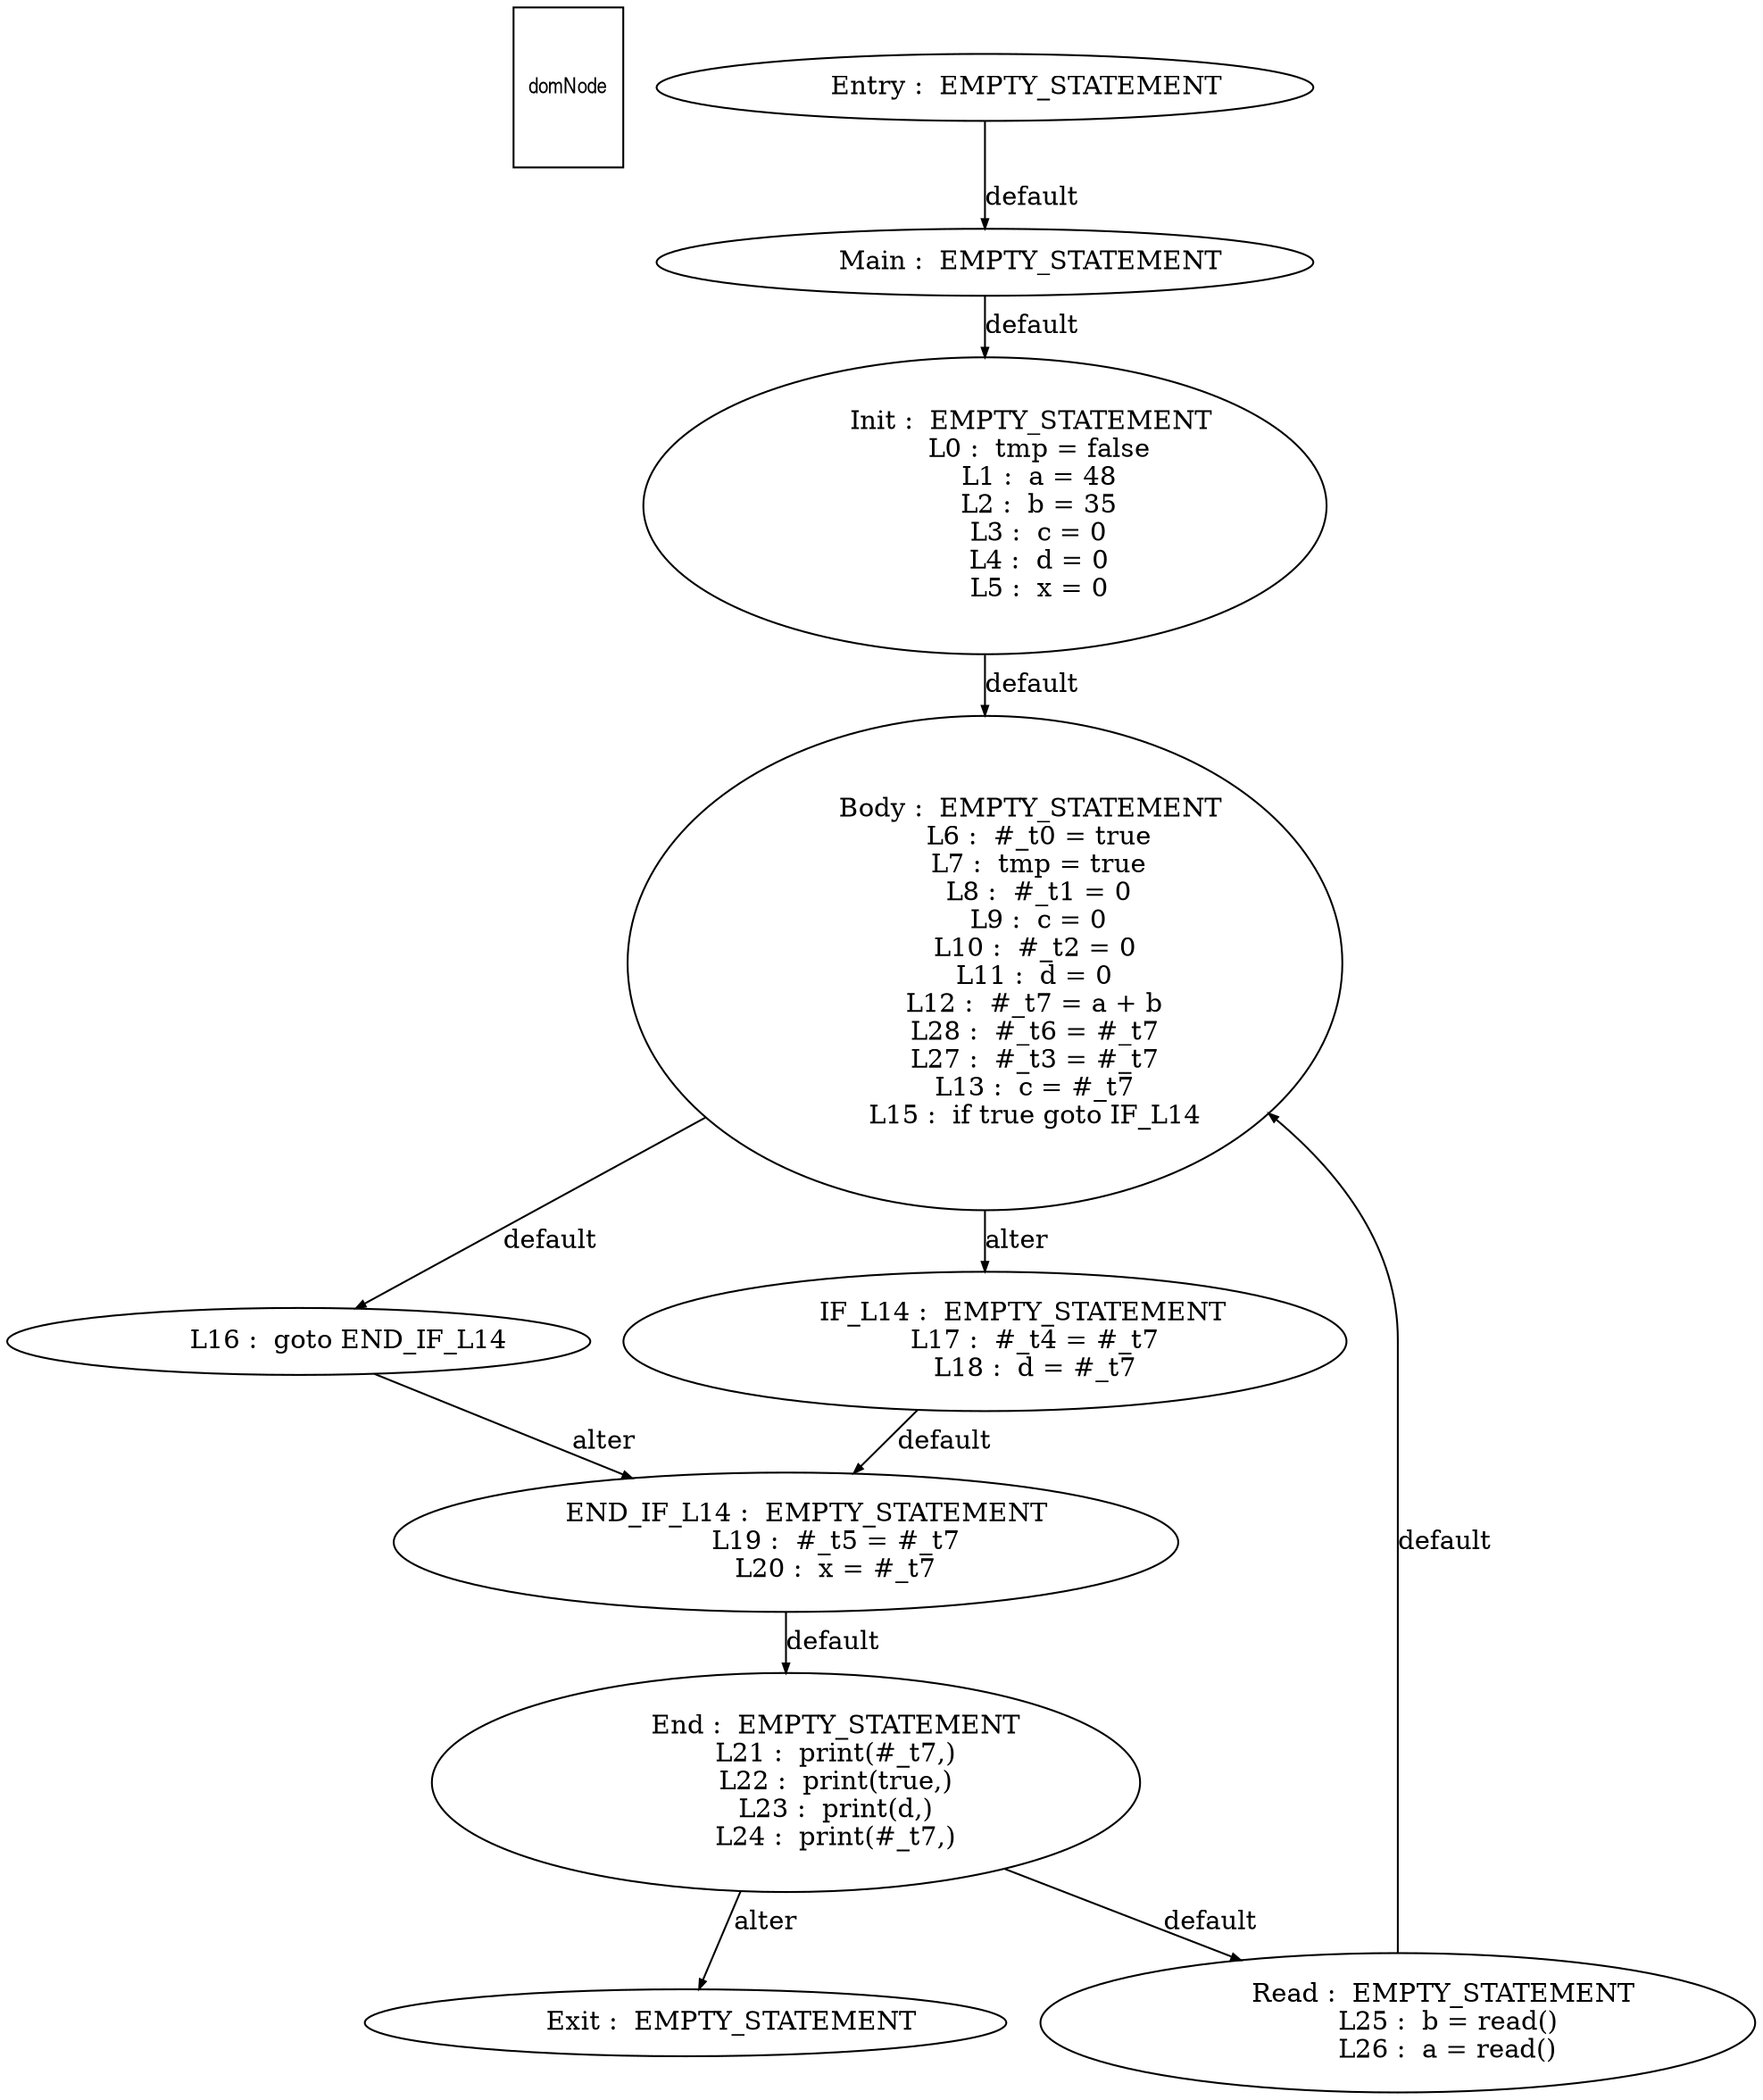 digraph G {
  ranksep=.25;
  edge [arrowsize=.5]
  domNode [shape=rectangle, fontname="ArialNarrow",
        fontsize=12,  height=1.2];
  "           Main :  EMPTY_STATEMENT
"; "           Init :  EMPTY_STATEMENT
             L0 :  tmp = false
             L1 :  a = 48
             L2 :  b = 35
             L3 :  c = 0
             L4 :  d = 0
             L5 :  x = 0
"; "           Body :  EMPTY_STATEMENT
             L6 :  #_t0 = true
             L7 :  tmp = true
             L8 :  #_t1 = 0
             L9 :  c = 0
            L10 :  #_t2 = 0
            L11 :  d = 0
            L12 :  #_t7 = a + b
            L28 :  #_t6 = #_t7
            L27 :  #_t3 = #_t7
            L13 :  c = #_t7
            L15 :  if true goto IF_L14
"; "            L16 :  goto END_IF_L14
"; "         IF_L14 :  EMPTY_STATEMENT
            L17 :  #_t4 = #_t7
            L18 :  d = #_t7
"; "     END_IF_L14 :  EMPTY_STATEMENT
            L19 :  #_t5 = #_t7
            L20 :  x = #_t7
"; "          Entry :  EMPTY_STATEMENT
"; "            End :  EMPTY_STATEMENT
            L21 :  print(#_t7,)
            L22 :  print(true,)
            L23 :  print(d,)
            L24 :  print(#_t7,)
"; "           Exit :  EMPTY_STATEMENT
"; "           Read :  EMPTY_STATEMENT
            L25 :  b = read()
            L26 :  a = read()
"; 
  "           Main :  EMPTY_STATEMENT
" -> "           Init :  EMPTY_STATEMENT
             L0 :  tmp = false
             L1 :  a = 48
             L2 :  b = 35
             L3 :  c = 0
             L4 :  d = 0
             L5 :  x = 0
"  [label="default"];
  "           Init :  EMPTY_STATEMENT
             L0 :  tmp = false
             L1 :  a = 48
             L2 :  b = 35
             L3 :  c = 0
             L4 :  d = 0
             L5 :  x = 0
" -> "           Body :  EMPTY_STATEMENT
             L6 :  #_t0 = true
             L7 :  tmp = true
             L8 :  #_t1 = 0
             L9 :  c = 0
            L10 :  #_t2 = 0
            L11 :  d = 0
            L12 :  #_t7 = a + b
            L28 :  #_t6 = #_t7
            L27 :  #_t3 = #_t7
            L13 :  c = #_t7
            L15 :  if true goto IF_L14
"  [label="default"];
  "           Body :  EMPTY_STATEMENT
             L6 :  #_t0 = true
             L7 :  tmp = true
             L8 :  #_t1 = 0
             L9 :  c = 0
            L10 :  #_t2 = 0
            L11 :  d = 0
            L12 :  #_t7 = a + b
            L28 :  #_t6 = #_t7
            L27 :  #_t3 = #_t7
            L13 :  c = #_t7
            L15 :  if true goto IF_L14
" -> "            L16 :  goto END_IF_L14
"  [label="default"];
  "           Body :  EMPTY_STATEMENT
             L6 :  #_t0 = true
             L7 :  tmp = true
             L8 :  #_t1 = 0
             L9 :  c = 0
            L10 :  #_t2 = 0
            L11 :  d = 0
            L12 :  #_t7 = a + b
            L28 :  #_t6 = #_t7
            L27 :  #_t3 = #_t7
            L13 :  c = #_t7
            L15 :  if true goto IF_L14
" -> "         IF_L14 :  EMPTY_STATEMENT
            L17 :  #_t4 = #_t7
            L18 :  d = #_t7
"  [label="alter"];
  "            L16 :  goto END_IF_L14
" -> "     END_IF_L14 :  EMPTY_STATEMENT
            L19 :  #_t5 = #_t7
            L20 :  x = #_t7
"  [label="alter"];
  "         IF_L14 :  EMPTY_STATEMENT
            L17 :  #_t4 = #_t7
            L18 :  d = #_t7
" -> "     END_IF_L14 :  EMPTY_STATEMENT
            L19 :  #_t5 = #_t7
            L20 :  x = #_t7
"  [label="default"];
  "     END_IF_L14 :  EMPTY_STATEMENT
            L19 :  #_t5 = #_t7
            L20 :  x = #_t7
" -> "            End :  EMPTY_STATEMENT
            L21 :  print(#_t7,)
            L22 :  print(true,)
            L23 :  print(d,)
            L24 :  print(#_t7,)
"  [label="default"];
  "          Entry :  EMPTY_STATEMENT
" -> "           Main :  EMPTY_STATEMENT
"  [label="default"];
  "            End :  EMPTY_STATEMENT
            L21 :  print(#_t7,)
            L22 :  print(true,)
            L23 :  print(d,)
            L24 :  print(#_t7,)
" -> "           Read :  EMPTY_STATEMENT
            L25 :  b = read()
            L26 :  a = read()
"  [label="default"];
  "            End :  EMPTY_STATEMENT
            L21 :  print(#_t7,)
            L22 :  print(true,)
            L23 :  print(d,)
            L24 :  print(#_t7,)
" -> "           Exit :  EMPTY_STATEMENT
"  [label="alter"];
  "           Read :  EMPTY_STATEMENT
            L25 :  b = read()
            L26 :  a = read()
" -> "           Body :  EMPTY_STATEMENT
             L6 :  #_t0 = true
             L7 :  tmp = true
             L8 :  #_t1 = 0
             L9 :  c = 0
            L10 :  #_t2 = 0
            L11 :  d = 0
            L12 :  #_t7 = a + b
            L28 :  #_t6 = #_t7
            L27 :  #_t3 = #_t7
            L13 :  c = #_t7
            L15 :  if true goto IF_L14
"  [label="default"];
}
